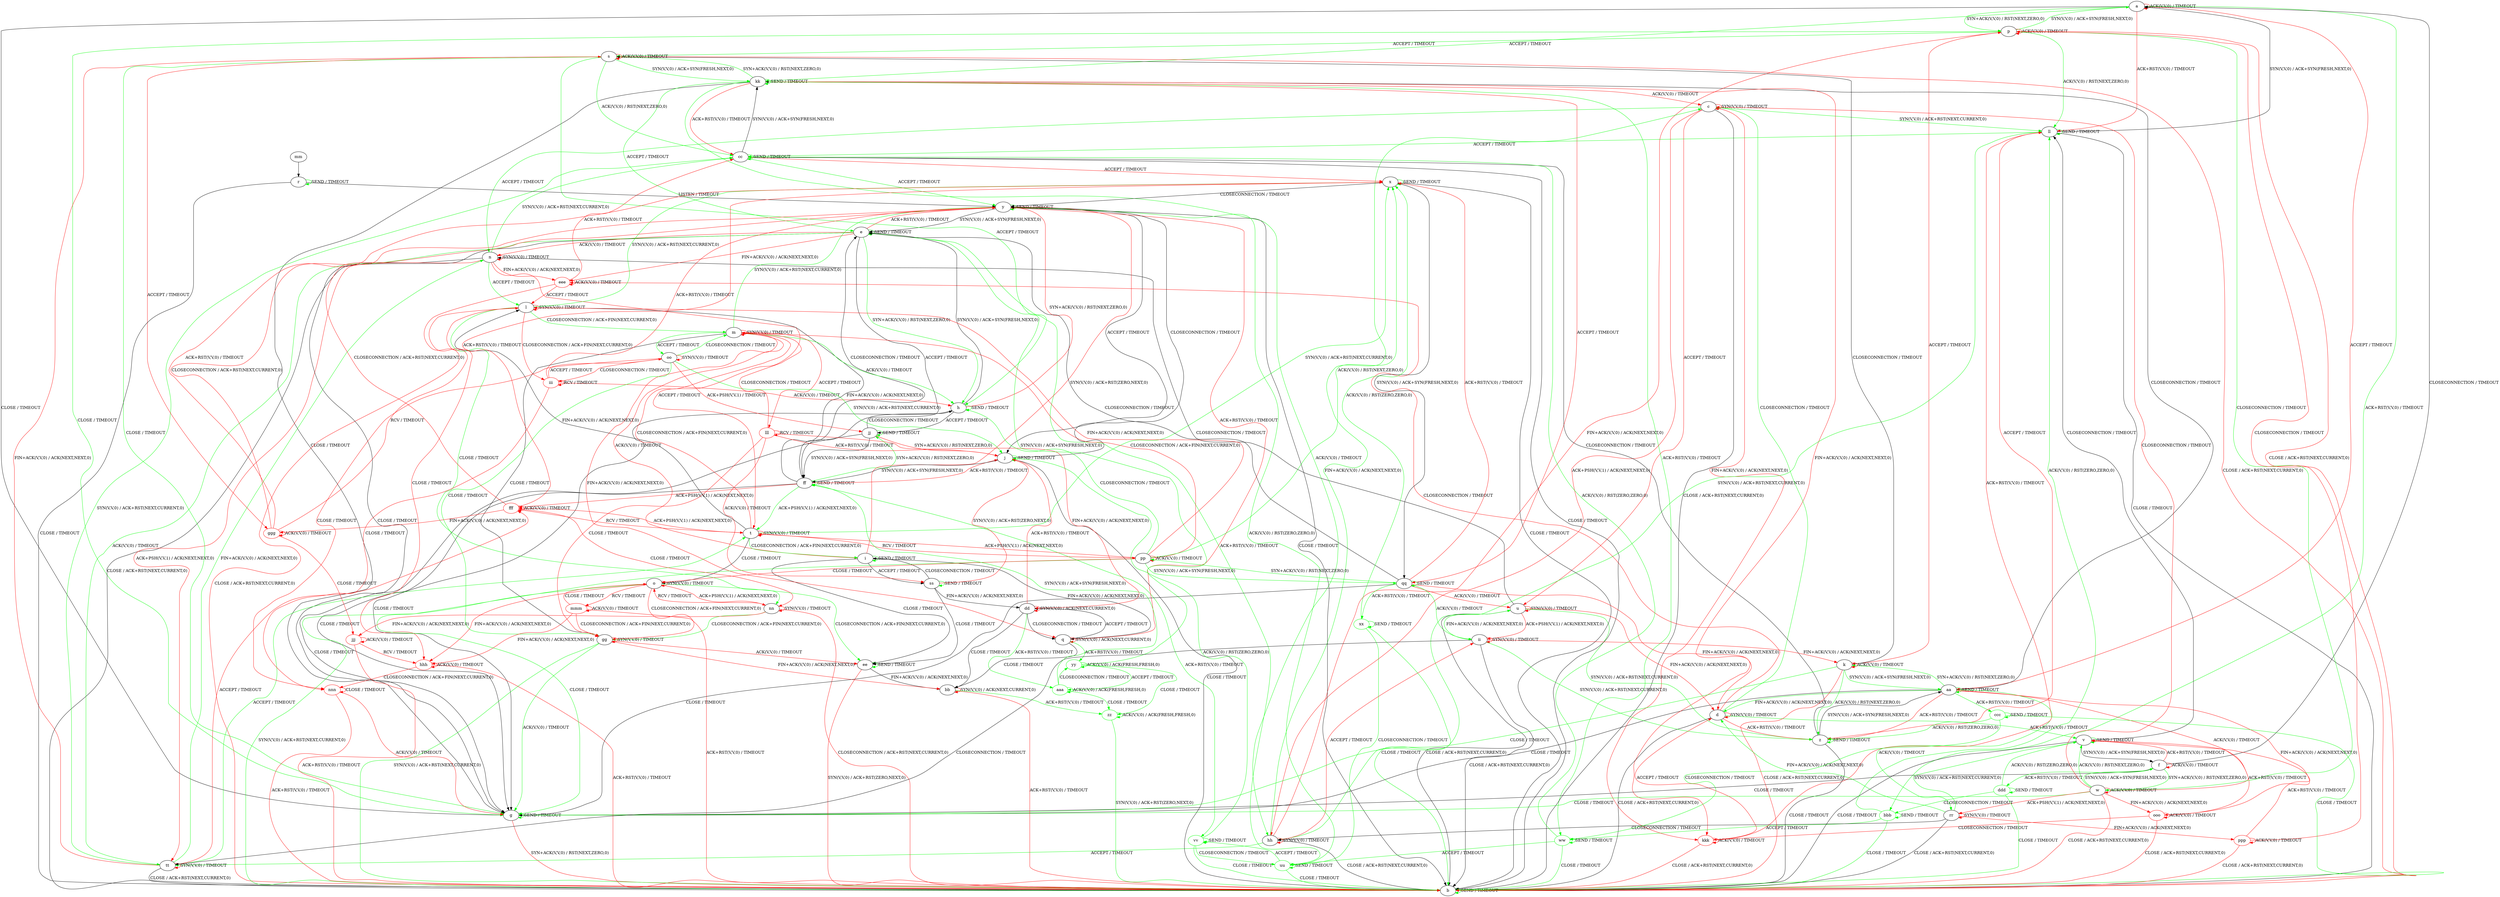 digraph "" {
	graph ["Incoming time"=4106.524223566055,
		"Outgoing time"=10256.274591684341,
		Output="{'States': 68, 'Transitions': 1023, 'Filename': '../results/tcp/TCP_Linux_Server-TCP_FreeBSD_Server-z3-2.dot'}",
		Reference="{'States': 58, 'Transitions': 685, 'Filename': '../subjects/tcp/TCP_Linux_Server.dot'}",
		Solver=z3,
		Updated="{'States': 56, 'Transitions': 716, 'Filename': '../subjects/tcp/TCP_FreeBSD_Server.dot'}",
		"f-measure"=0.5396145610278372,
		precision=0.5279329608938548,
		recall=0.5518248175182482
	];
	a -> a [key=0,
	color=red,
	label="ACK(V,V,0) / TIMEOUT"];
a -> g [key=0,
label="CLOSE / TIMEOUT"];
a -> p [key=0,
color=green,
label="SYN+ACK(V,V,0) / RST(NEXT,ZERO,0)"];
a -> aa [key=0,
color=red,
label="ACCEPT / TIMEOUT"];
a -> kk [key=0,
color=green,
label="ACCEPT / TIMEOUT"];
a -> ll [key=0,
color=red,
label="ACK+RST(V,V,0) / TIMEOUT"];
bbb [color=green];
a -> bbb [key=0,
color=green,
label="ACK+RST(V,V,0) / TIMEOUT"];
b -> b [key=0,
color=green,
label="SEND / TIMEOUT"];
c -> b [key=0,
label="CLOSE / ACK+RST(NEXT,CURRENT,0)"];
c -> c [key=0,
color=red,
label="SYN(V,V,0) / TIMEOUT"];
c -> n [key=0,
color=green,
label="ACCEPT / TIMEOUT"];
c -> u [key=0,
color=red,
label="ACCEPT / TIMEOUT"];
c -> hh [key=0,
color=red,
label="ACK+PSH(V,V,1) / ACK(NEXT,NEXT,0)"];
c -> ll [key=0,
color=green,
label="SYN(V,V,0) / ACK+RST(NEXT,CURRENT,0)"];
kkk [color=red];
c -> kkk [key=0,
color=red,
label="FIN+ACK(V,V,0) / ACK(NEXT,NEXT,0)"];
d -> b [key=0,
label="CLOSE / ACK+RST(NEXT,CURRENT,0)"];
d -> c [key=0,
color=green,
label="CLOSECONNECTION / TIMEOUT"];
d -> d [key=0,
color=red,
label="SYN(V,V,0) / TIMEOUT"];
d -> v [key=0,
color=green,
label="ACK+RST(V,V,0) / TIMEOUT"];
d -> z [key=0,
color=red,
label="ACK+RST(V,V,0) / TIMEOUT"];
eee [color=red];
d -> eee [key=0,
color=red,
label="CLOSECONNECTION / TIMEOUT"];
e -> e [key=0,
color=green,
label="SEND / TIMEOUT"];
e -> g [key=0,
label="CLOSE / TIMEOUT"];
e -> h [key=0,
color=green,
label="SYN+ACK(V,V,0) / RST(NEXT,ZERO,0)"];
e -> n [key=0,
color=red,
label="ACK(V,V,0) / TIMEOUT"];
e -> y [key=0,
color=red,
label="ACK+RST(V,V,0) / TIMEOUT"];
e -> ff [key=0,
label="ACCEPT / TIMEOUT"];
e -> tt [key=0,
color=green,
label="ACK(V,V,0) / TIMEOUT"];
uu [color=green];
e -> uu [key=0,
color=green,
label="ACK+RST(V,V,0) / TIMEOUT"];
e -> eee [key=0,
color=red,
label="FIN+ACK(V,V,0) / ACK(NEXT,NEXT,0)"];
f -> a [key=0,
label="CLOSECONNECTION / TIMEOUT"];
f -> f [key=0,
color=red,
label="ACK(V,V,0) / TIMEOUT"];
f -> g [key=0,
label="CLOSE / TIMEOUT"];
f -> v [key=0,
color=red,
label="ACK+RST(V,V,0) / TIMEOUT"];
f -> w [key=0,
color=green,
label="SYN+ACK(V,V,0) / RST(NEXT,ZERO,0)"];
ddd [color=green];
f -> ddd [key=0,
color=green,
label="ACK+RST(V,V,0) / TIMEOUT"];
g -> b [key=0,
color=red,
label="SYN+ACK(V,V,0) / RST(NEXT,ZERO,0)"];
g -> g [key=0,
color=green,
label="SEND / TIMEOUT"];
h -> e [key=0,
label="SYN(V,V,0) / ACK+SYN(FRESH,NEXT,0)"];
h -> g [key=0,
label="CLOSE / TIMEOUT"];
h -> h [key=0,
color=green,
label="SEND / TIMEOUT"];
h -> y [key=0,
color=red,
label="SYN+ACK(V,V,0) / RST(NEXT,ZERO,0)"];
h -> jj [key=0,
label="ACCEPT / TIMEOUT"];
i -> i [key=0,
color=green,
label="SEND / TIMEOUT"];
i -> q [key=0,
label="FIN+ACK(V,V,0) / ACK(NEXT,NEXT,0)"];
i -> y [key=0,
color=red,
label="SYN(V,V,0) / ACK+RST(ZERO,NEXT,0)"];
i -> ee [key=0,
label="CLOSE / TIMEOUT"];
i -> ss [key=0,
label="ACCEPT / TIMEOUT"];
j -> b [key=0,
label="CLOSE / TIMEOUT"];
j -> j [key=0,
color=green,
label="SEND / TIMEOUT"];
j -> y [key=0,
label="CLOSECONNECTION / TIMEOUT"];
j -> ff [key=0,
label="SYN(V,V,0) / ACK+SYN(FRESH,NEXT,0)"];
k -> b [key=0,
color=red,
label="CLOSE / ACK+RST(NEXT,CURRENT,0)"];
k -> g [key=0,
color=green,
label="CLOSE / TIMEOUT"];
k -> k [key=0,
color=red,
label="ACK(V,V,0) / TIMEOUT"];
k -> s [key=0,
label="CLOSECONNECTION / TIMEOUT"];
k -> z [key=0,
color=green,
label="ACK(V,V,0) / RST(NEXT,ZERO,0)"];
k -> aa [key=0,
color=green,
label="SYN(V,V,0) / ACK+SYN(FRESH,NEXT,0)"];
l -> l [key=0,
color=red,
label="SYN(V,V,0) / TIMEOUT"];
l -> m [key=0,
color=green,
label="CLOSECONNECTION / ACK+FIN(NEXT,CURRENT,0)"];
l -> x [key=0,
color=green,
label="SYN(V,V,0) / ACK+RST(NEXT,CURRENT,0)"];
l -> nn [key=0,
color=green,
label="CLOSE / TIMEOUT"];
hhh [color=red];
l -> hhh [key=0,
color=red,
label="CLOSE / TIMEOUT"];
iii [color=red];
l -> iii [key=0,
color=red,
label="CLOSECONNECTION / ACK+FIN(NEXT,CURRENT,0)"];
m -> h [key=0,
color=green,
label="ACK(V,V,0) / TIMEOUT"];
m -> i [key=0,
color=red,
label="ACK(V,V,0) / TIMEOUT"];
m -> m [key=0,
color=red,
label="SYN(V,V,0) / TIMEOUT"];
m -> q [key=0,
color=red,
label="FIN+ACK(V,V,0) / ACK(NEXT,NEXT,0)"];
m -> y [key=0,
color=green,
label="SYN(V,V,0) / ACK+RST(NEXT,CURRENT,0)"];
m -> gg [key=0,
label="CLOSE / TIMEOUT"];
m -> oo [key=0,
color=green,
label="ACCEPT / TIMEOUT"];
lll [color=red];
m -> lll [key=0,
color=red,
label="ACCEPT / TIMEOUT"];
n -> b [key=0,
label="CLOSE / ACK+RST(NEXT,CURRENT,0)"];
n -> l [key=0,
color=green,
label="ACCEPT / TIMEOUT"];
n -> n [key=0,
color=red,
label="SYN(V,V,0) / TIMEOUT"];
n -> t [key=0,
color=red,
label="ACCEPT / TIMEOUT"];
n -> cc [key=0,
color=green,
label="SYN(V,V,0) / ACK+RST(NEXT,CURRENT,0)"];
n -> tt [key=0,
color=red,
label="ACK+PSH(V,V,1) / ACK(NEXT,NEXT,0)"];
n -> eee [key=0,
color=red,
label="FIN+ACK(V,V,0) / ACK(NEXT,NEXT,0)"];
o -> b [key=0,
color=green,
label="SYN(V,V,0) / ACK+RST(NEXT,CURRENT,0)"];
o -> o [key=0,
color=red,
label="SYN(V,V,0) / TIMEOUT"];
o -> ee [key=0,
color=green,
label="CLOSECONNECTION / ACK+FIN(NEXT,CURRENT,0)"];
o -> gg [key=0,
color=red,
label="CLOSECONNECTION / ACK+FIN(NEXT,CURRENT,0)"];
o -> nn [key=0,
color=red,
label="ACK+PSH(V,V,1) / ACK(NEXT,NEXT,0)"];
o -> hhh [key=0,
color=red,
label="FIN+ACK(V,V,0) / ACK(NEXT,NEXT,0)"];
mmm [color=red];
o -> mmm [key=0,
color=red,
label="RCV / TIMEOUT"];
p -> a [key=0,
color=green,
label="SYN(V,V,0) / ACK+SYN(FRESH,NEXT,0)"];
p -> b [key=0,
color=red,
label="CLOSE / ACK+RST(NEXT,CURRENT,0)"];
p -> g [key=0,
color=green,
label="CLOSE / TIMEOUT"];
p -> k [key=0,
color=red,
label="ACCEPT / TIMEOUT"];
p -> p [key=0,
color=red,
label="ACK(V,V,0) / TIMEOUT"];
p -> s [key=0,
color=green,
label="ACCEPT / TIMEOUT"];
p -> ll [key=0,
color=green,
label="ACK(V,V,0) / RST(NEXT,ZERO,0)"];
q -> q [key=0,
color=red,
label="SYN(V,V,0) / ACK(NEXT,CURRENT,0)"];
q -> y [key=0,
color=red,
label="ACK+RST(V,V,0) / TIMEOUT"];
q -> bb [key=0,
label="CLOSE / TIMEOUT"];
q -> dd [key=0,
label="ACCEPT / TIMEOUT"];
yy [color=green];
q -> yy [key=0,
color=green,
label="ACK+RST(V,V,0) / TIMEOUT"];
r -> b [key=0,
label="CLOSE / TIMEOUT"];
r -> r [key=0,
color=green,
label="SEND / TIMEOUT"];
r -> y [key=0,
label="LISTEN / TIMEOUT"];
s -> b [key=0,
color=red,
label="CLOSE / ACK+RST(NEXT,CURRENT,0)"];
s -> g [key=0,
color=green,
label="CLOSE / TIMEOUT"];
s -> h [key=0,
color=green,
label="ACCEPT / TIMEOUT"];
s -> s [key=0,
color=red,
label="ACK(V,V,0) / TIMEOUT"];
s -> cc [key=0,
color=green,
label="ACK(V,V,0) / RST(NEXT,ZERO,0)"];
s -> kk [key=0,
color=green,
label="SYN(V,V,0) / ACK+SYN(FRESH,NEXT,0)"];
ggg [color=red];
s -> ggg [key=0,
color=red,
label="ACCEPT / TIMEOUT"];
t -> i [key=0,
color=green,
label="CLOSECONNECTION / ACK+FIN(NEXT,CURRENT,0)"];
t -> l [key=0,
label="FIN+ACK(V,V,0) / ACK(NEXT,NEXT,0)"];
t -> m [key=0,
color=red,
label="CLOSECONNECTION / ACK+FIN(NEXT,CURRENT,0)"];
t -> o [key=0,
label="CLOSE / TIMEOUT"];
t -> t [key=0,
color=red,
label="SYN(V,V,0) / TIMEOUT"];
t -> x [key=0,
color=green,
label="SYN(V,V,0) / ACK+RST(NEXT,CURRENT,0)"];
t -> pp [key=0,
color=red,
label="RCV / TIMEOUT"];
fff [color=red];
t -> fff [key=0,
color=red,
label="ACK+PSH(V,V,1) / ACK(NEXT,NEXT,0)"];
u -> b [key=0,
label="CLOSE / ACK+RST(NEXT,CURRENT,0)"];
u -> d [key=0,
color=red,
label="FIN+ACK(V,V,0) / ACK(NEXT,NEXT,0)"];
u -> n [key=0,
label="CLOSECONNECTION / TIMEOUT"];
u -> u [key=0,
color=red,
label="SYN(V,V,0) / TIMEOUT"];
u -> z [key=0,
color=green,
label="SYN(V,V,0) / ACK+RST(NEXT,CURRENT,0)"];
u -> ii [key=0,
color=red,
label="ACK+PSH(V,V,1) / ACK(NEXT,NEXT,0)"];
v -> b [key=0,
label="CLOSE / TIMEOUT"];
v -> f [key=0,
label="SYN(V,V,0) / ACK+SYN(FRESH,NEXT,0)"];
v -> v [key=0,
color=green,
label="SEND / TIMEOUT"];
v -> ll [key=0,
label="CLOSECONNECTION / TIMEOUT"];
w -> b [key=0,
color=red,
label="CLOSE / ACK+RST(NEXT,CURRENT,0)"];
w -> c [key=0,
color=red,
label="CLOSECONNECTION / TIMEOUT"];
w -> f [key=0,
color=green,
label="SYN(V,V,0) / ACK+SYN(FRESH,NEXT,0)"];
w -> g [key=0,
color=green,
label="CLOSE / TIMEOUT"];
w -> p [key=0,
color=green,
label="CLOSECONNECTION / TIMEOUT"];
w -> v [key=0,
color=green,
label="ACK(V,V,0) / RST(NEXT,ZERO,0)"];
w -> w [key=0,
color=red,
label="ACK(V,V,0) / TIMEOUT"];
w -> rr [key=0,
color=red,
label="ACK+PSH(V,V,1) / ACK(NEXT,NEXT,0)"];
ooo [color=red];
w -> ooo [key=0,
color=red,
label="FIN+ACK(V,V,0) / ACK(NEXT,NEXT,0)"];
x -> b [key=0,
label="CLOSE / TIMEOUT"];
x -> x [key=0,
color=green,
label="SEND / TIMEOUT"];
x -> y [key=0,
label="CLOSECONNECTION / TIMEOUT"];
x -> qq [key=0,
label="SYN(V,V,0) / ACK+SYN(FRESH,NEXT,0)"];
y -> b [key=0,
label="CLOSE / TIMEOUT"];
y -> e [key=0,
label="SYN(V,V,0) / ACK+SYN(FRESH,NEXT,0)"];
y -> j [key=0,
label="ACCEPT / TIMEOUT"];
y -> y [key=0,
color=green,
label="SEND / TIMEOUT"];
z -> b [key=0,
label="CLOSE / TIMEOUT"];
z -> z [key=0,
color=green,
label="SEND / TIMEOUT"];
z -> aa [key=0,
label="SYN(V,V,0) / ACK+SYN(FRESH,NEXT,0)"];
z -> cc [key=0,
label="CLOSECONNECTION / TIMEOUT"];
aa -> d [key=0,
color=green,
label="FIN+ACK(V,V,0) / ACK(NEXT,NEXT,0)"];
aa -> g [key=0,
label="CLOSE / TIMEOUT"];
aa -> k [key=0,
color=green,
label="SYN+ACK(V,V,0) / RST(NEXT,ZERO,0)"];
aa -> w [key=0,
color=red,
label="ACK(V,V,0) / TIMEOUT"];
aa -> z [key=0,
color=red,
label="ACK+RST(V,V,0) / TIMEOUT"];
aa -> aa [key=0,
color=green,
label="SEND / TIMEOUT"];
aa -> kk [key=0,
label="CLOSECONNECTION / TIMEOUT"];
aa -> rr [key=0,
color=green,
label="ACK(V,V,0) / TIMEOUT"];
ccc [color=green];
aa -> ccc [key=0,
color=green,
label="ACK+RST(V,V,0) / TIMEOUT"];
aa -> ooo [key=0,
color=red,
label="FIN+ACK(V,V,0) / ACK(NEXT,NEXT,0)"];
bb -> b [key=0,
color=red,
label="ACK+RST(V,V,0) / TIMEOUT"];
bb -> bb [key=0,
color=red,
label="SYN(V,V,0) / ACK(NEXT,CURRENT,0)"];
zz [color=green];
bb -> zz [key=0,
color=green,
label="ACK+RST(V,V,0) / TIMEOUT"];
cc -> b [key=0,
label="CLOSE / TIMEOUT"];
cc -> x [key=0,
color=red,
label="ACCEPT / TIMEOUT"];
cc -> y [key=0,
color=green,
label="ACCEPT / TIMEOUT"];
cc -> cc [key=0,
color=green,
label="SEND / TIMEOUT"];
cc -> kk [key=0,
label="SYN(V,V,0) / ACK+SYN(FRESH,NEXT,0)"];
dd -> j [key=0,
color=red,
label="ACK+RST(V,V,0) / TIMEOUT"];
dd -> q [key=0,
label="CLOSECONNECTION / TIMEOUT"];
dd -> bb [key=0,
label="CLOSE / TIMEOUT"];
dd -> dd [key=0,
color=red,
label="SYN(V,V,0) / ACK(NEXT,CURRENT,0)"];
aaa [color=green];
dd -> aaa [key=0,
color=green,
label="ACK+RST(V,V,0) / TIMEOUT"];
ee -> b [key=0,
color=red,
label="SYN(V,V,0) / ACK+RST(ZERO,NEXT,0)"];
ee -> bb [key=0,
label="FIN+ACK(V,V,0) / ACK(NEXT,NEXT,0)"];
ee -> ee [key=0,
color=green,
label="SEND / TIMEOUT"];
ff -> e [key=0,
label="CLOSECONNECTION / TIMEOUT"];
ff -> g [key=0,
label="CLOSE / TIMEOUT"];
ff -> j [key=0,
color=red,
label="ACK+RST(V,V,0) / TIMEOUT"];
ff -> l [key=0,
label="FIN+ACK(V,V,0) / ACK(NEXT,NEXT,0)"];
ff -> t [key=0,
color=green,
label="ACK+PSH(V,V,1) / ACK(NEXT,NEXT,0)"];
ff -> ff [key=0,
color=green,
label="SEND / TIMEOUT"];
ff -> jj [key=0,
color=green,
label="SYN+ACK(V,V,0) / RST(NEXT,ZERO,0)"];
vv [color=green];
ff -> vv [key=0,
color=green,
label="ACK+RST(V,V,0) / TIMEOUT"];
ff -> fff [key=0,
color=red,
label="ACK+PSH(V,V,1) / ACK(NEXT,NEXT,0)"];
gg -> b [key=0,
color=green,
label="SYN(V,V,0) / ACK+RST(NEXT,CURRENT,0)"];
gg -> g [key=0,
color=green,
label="ACK(V,V,0) / TIMEOUT"];
gg -> bb [key=0,
color=red,
label="FIN+ACK(V,V,0) / ACK(NEXT,NEXT,0)"];
gg -> ee [key=0,
color=red,
label="ACK(V,V,0) / TIMEOUT"];
gg -> gg [key=0,
color=red,
label="SYN(V,V,0) / TIMEOUT"];
hh -> b [key=0,
label="CLOSE / ACK+RST(NEXT,CURRENT,0)"];
hh -> c [key=0,
color=green,
label="FIN+ACK(V,V,0) / ACK(NEXT,NEXT,0)"];
hh -> p [key=0,
color=red,
label="FIN+ACK(V,V,0) / ACK(NEXT,NEXT,0)"];
hh -> hh [key=0,
color=red,
label="SYN(V,V,0) / TIMEOUT"];
hh -> ii [key=0,
color=red,
label="ACCEPT / TIMEOUT"];
hh -> ll [key=0,
color=green,
label="SYN(V,V,0) / ACK+RST(NEXT,CURRENT,0)"];
hh -> tt [key=0,
color=green,
label="ACCEPT / TIMEOUT"];
ii -> b [key=0,
label="CLOSE / ACK+RST(NEXT,CURRENT,0)"];
ii -> k [key=0,
color=red,
label="FIN+ACK(V,V,0) / ACK(NEXT,NEXT,0)"];
ii -> u [key=0,
color=green,
label="FIN+ACK(V,V,0) / ACK(NEXT,NEXT,0)"];
ii -> z [key=0,
color=green,
label="SYN(V,V,0) / ACK+RST(NEXT,CURRENT,0)"];
ii -> ii [key=0,
color=red,
label="SYN(V,V,0) / TIMEOUT"];
ii -> tt [key=0,
label="CLOSECONNECTION / TIMEOUT"];
jj -> g [key=0,
label="CLOSE / TIMEOUT"];
jj -> h [key=0,
label="CLOSECONNECTION / TIMEOUT"];
jj -> j [key=0,
color=red,
label="SYN+ACK(V,V,0) / RST(NEXT,ZERO,0)"];
jj -> ff [key=0,
label="SYN(V,V,0) / ACK+SYN(FRESH,NEXT,0)"];
jj -> jj [key=0,
color=green,
label="SEND / TIMEOUT"];
kk -> c [key=0,
color=red,
label="ACK(V,V,0) / TIMEOUT"];
kk -> e [key=0,
color=green,
label="ACCEPT / TIMEOUT"];
kk -> g [key=0,
label="CLOSE / TIMEOUT"];
kk -> s [key=0,
color=green,
label="SYN+ACK(V,V,0) / RST(NEXT,ZERO,0)"];
kk -> cc [key=0,
color=red,
label="ACK+RST(V,V,0) / TIMEOUT"];
kk -> hh [key=0,
color=green,
label="ACK(V,V,0) / TIMEOUT"];
kk -> kk [key=0,
color=green,
label="SEND / TIMEOUT"];
kk -> qq [key=0,
color=red,
label="ACCEPT / TIMEOUT"];
ww [color=green];
kk -> ww [key=0,
color=green,
label="ACK+RST(V,V,0) / TIMEOUT"];
kk -> kkk [key=0,
color=red,
label="FIN+ACK(V,V,0) / ACK(NEXT,NEXT,0)"];
ll -> a [key=0,
label="SYN(V,V,0) / ACK+SYN(FRESH,NEXT,0)"];
ll -> b [key=0,
label="CLOSE / TIMEOUT"];
ll -> z [key=0,
color=red,
label="ACCEPT / TIMEOUT"];
ll -> cc [key=0,
color=green,
label="ACCEPT / TIMEOUT"];
ll -> ll [key=0,
color=green,
label="SEND / TIMEOUT"];
mm -> r [key=0];
nn -> b [key=0,
color=red,
label="CLOSECONNECTION / ACK+RST(NEXT,CURRENT,0)"];
nn -> o [key=0,
color=red,
label="RCV / TIMEOUT"];
nn -> gg [key=0,
color=green,
label="CLOSECONNECTION / ACK+FIN(NEXT,CURRENT,0)"];
nn -> nn [key=0,
color=red,
label="SYN(V,V,0) / TIMEOUT"];
jjj [color=red];
nn -> jjj [key=0,
color=red,
label="FIN+ACK(V,V,0) / ACK(NEXT,NEXT,0)"];
oo -> j [key=0,
color=green,
label="SYN(V,V,0) / ACK+RST(NEXT,CURRENT,0)"];
oo -> m [key=0,
color=green,
label="CLOSECONNECTION / TIMEOUT"];
oo -> gg [key=0,
color=green,
label="CLOSE / TIMEOUT"];
oo -> jj [key=0,
color=red,
label="ACK+PSH(V,V,1) / TIMEOUT"];
oo -> oo [key=0,
color=red,
label="SYN(V,V,0) / TIMEOUT"];
oo -> iii [key=0,
color=red,
label="CLOSECONNECTION / TIMEOUT"];
nnn [color=red];
oo -> nnn [key=0,
color=red,
label="CLOSE / TIMEOUT"];
pp -> g [key=0,
color=green,
label="CLOSE / TIMEOUT"];
pp -> h [key=0,
color=green,
label="CLOSECONNECTION / TIMEOUT"];
pp -> l [key=0,
color=red,
label="FIN+ACK(V,V,0) / ACK(NEXT,NEXT,0)"];
pp -> m [key=0,
color=red,
label="CLOSECONNECTION / ACK+FIN(NEXT,CURRENT,0)"];
pp -> o [key=0,
color=red,
label="CLOSE / TIMEOUT"];
pp -> t [key=0,
color=red,
label="ACK+PSH(V,V,1) / ACK(NEXT,NEXT,0)"];
pp -> x [key=0,
color=green,
label="ACK(V,V,0) / RST(NEXT,ZERO,0)"];
pp -> pp [key=0,
color=red,
label="ACK(V,V,0) / TIMEOUT"];
pp -> qq [key=0,
color=green,
label="SYN(V,V,0) / ACK+SYN(FRESH,NEXT,0)"];
qq -> d [key=0,
color=red,
label="FIN+ACK(V,V,0) / ACK(NEXT,NEXT,0)"];
qq -> e [key=0,
label="CLOSECONNECTION / TIMEOUT"];
qq -> g [key=0,
label="CLOSE / TIMEOUT"];
qq -> u [key=0,
color=red,
label="ACK(V,V,0) / TIMEOUT"];
qq -> x [key=0,
color=red,
label="ACK+RST(V,V,0) / TIMEOUT"];
qq -> ii [key=0,
color=green,
label="ACK(V,V,0) / TIMEOUT"];
qq -> pp [key=0,
color=green,
label="SYN+ACK(V,V,0) / RST(NEXT,ZERO,0)"];
qq -> qq [key=0,
color=green,
label="SEND / TIMEOUT"];
xx [color=green];
qq -> xx [key=0,
color=green,
label="ACK+RST(V,V,0) / TIMEOUT"];
rr -> b [key=0,
label="CLOSE / ACK+RST(NEXT,CURRENT,0)"];
rr -> d [key=0,
color=green,
label="FIN+ACK(V,V,0) / ACK(NEXT,NEXT,0)"];
rr -> v [key=0,
color=green,
label="SYN(V,V,0) / ACK+RST(NEXT,CURRENT,0)"];
rr -> hh [key=0,
label="CLOSECONNECTION / TIMEOUT"];
rr -> rr [key=0,
color=red,
label="SYN(V,V,0) / TIMEOUT"];
ppp [color=red];
rr -> ppp [key=0,
color=red,
label="FIN+ACK(V,V,0) / ACK(NEXT,NEXT,0)"];
ss -> i [key=0,
label="CLOSECONNECTION / TIMEOUT"];
ss -> j [key=0,
color=red,
label="SYN(V,V,0) / ACK+RST(ZERO,NEXT,0)"];
ss -> dd [key=0,
label="FIN+ACK(V,V,0) / ACK(NEXT,NEXT,0)"];
ss -> ee [key=0,
label="CLOSE / TIMEOUT"];
ss -> ss [key=0,
color=green,
label="SEND / TIMEOUT"];
tt -> b [key=0,
label="CLOSE / ACK+RST(NEXT,CURRENT,0)"];
tt -> n [key=0,
color=green,
label="FIN+ACK(V,V,0) / ACK(NEXT,NEXT,0)"];
tt -> s [key=0,
color=red,
label="FIN+ACK(V,V,0) / ACK(NEXT,NEXT,0)"];
tt -> t [key=0,
color=green,
label="ACCEPT / TIMEOUT"];
tt -> cc [key=0,
color=green,
label="SYN(V,V,0) / ACK+RST(NEXT,CURRENT,0)"];
tt -> tt [key=0,
color=red,
label="SYN(V,V,0) / TIMEOUT"];
tt -> fff [key=0,
color=red,
label="ACCEPT / TIMEOUT"];
uu -> b [key=0,
color=green,
label="CLOSE / TIMEOUT"];
uu -> y [key=0,
color=green,
label="ACK(V,V,0) / RST(ZERO,ZERO,0)"];
uu -> uu [key=0,
color=green,
label="SEND / TIMEOUT"];
uu -> vv [key=0,
color=green,
label="ACCEPT / TIMEOUT"];
vv -> b [key=0,
color=green,
label="CLOSE / TIMEOUT"];
vv -> j [key=0,
color=green,
label="ACK(V,V,0) / RST(ZERO,ZERO,0)"];
vv -> uu [key=0,
color=green,
label="CLOSECONNECTION / TIMEOUT"];
vv -> vv [key=0,
color=green,
label="SEND / TIMEOUT"];
ww -> b [key=0,
color=green,
label="CLOSE / TIMEOUT"];
ww -> cc [key=0,
color=green,
label="ACK(V,V,0) / RST(ZERO,ZERO,0)"];
ww -> uu [key=0,
color=green,
label="ACCEPT / TIMEOUT"];
ww -> ww [key=0,
color=green,
label="SEND / TIMEOUT"];
xx -> b [key=0,
color=green,
label="CLOSE / TIMEOUT"];
xx -> x [key=0,
color=green,
label="ACK(V,V,0) / RST(ZERO,ZERO,0)"];
xx -> uu [key=0,
color=green,
label="CLOSECONNECTION / TIMEOUT"];
xx -> xx [key=0,
color=green,
label="SEND / TIMEOUT"];
yy -> e [key=0,
color=green,
label="SYN(V,V,0) / ACK+SYN(FRESH,NEXT,0)"];
yy -> yy [key=0,
color=green,
label="ACK(V,V,0) / ACK(FRESH,FRESH,0)"];
yy -> zz [key=0,
color=green,
label="CLOSE / TIMEOUT"];
yy -> aaa [key=0,
color=green,
label="ACCEPT / TIMEOUT"];
zz -> b [key=0,
color=green,
label="SYN(V,V,0) / ACK+RST(ZERO,NEXT,0)"];
zz -> zz [key=0,
color=green,
label="ACK(V,V,0) / ACK(FRESH,FRESH,0)"];
aaa -> ff [key=0,
color=green,
label="SYN(V,V,0) / ACK+SYN(FRESH,NEXT,0)"];
aaa -> yy [key=0,
color=green,
label="CLOSECONNECTION / TIMEOUT"];
aaa -> zz [key=0,
color=green,
label="CLOSE / TIMEOUT"];
aaa -> aaa [key=0,
color=green,
label="ACK(V,V,0) / ACK(FRESH,FRESH,0)"];
bbb -> b [key=0,
color=green,
label="CLOSE / TIMEOUT"];
bbb -> ll [key=0,
color=green,
label="ACK(V,V,0) / RST(ZERO,ZERO,0)"];
bbb -> ww [key=0,
color=green,
label="ACCEPT / TIMEOUT"];
bbb -> bbb [key=0,
color=green,
label="SEND / TIMEOUT"];
ccc -> b [key=0,
color=green,
label="CLOSE / TIMEOUT"];
ccc -> z [key=0,
color=green,
label="ACK(V,V,0) / RST(ZERO,ZERO,0)"];
ccc -> ww [key=0,
color=green,
label="CLOSECONNECTION / TIMEOUT"];
ccc -> ccc [key=0,
color=green,
label="SEND / TIMEOUT"];
ddd -> b [key=0,
color=green,
label="CLOSE / TIMEOUT"];
ddd -> v [key=0,
color=green,
label="ACK(V,V,0) / RST(ZERO,ZERO,0)"];
ddd -> bbb [key=0,
color=green,
label="CLOSECONNECTION / TIMEOUT"];
ddd -> ddd [key=0,
color=green,
label="SEND / TIMEOUT"];
eee -> b [key=0,
color=red,
label="CLOSE / ACK+RST(NEXT,CURRENT,0)"];
eee -> l [key=0,
color=red,
label="ACCEPT / TIMEOUT"];
eee -> cc [key=0,
color=red,
label="ACK+RST(V,V,0) / TIMEOUT"];
eee -> eee [key=0,
color=red,
label="ACK(V,V,0) / TIMEOUT"];
fff -> t [key=0,
color=red,
label="RCV / TIMEOUT"];
fff -> x [key=0,
color=red,
label="ACK+RST(V,V,0) / TIMEOUT"];
fff -> y [key=0,
color=red,
label="CLOSECONNECTION / ACK+RST(NEXT,CURRENT,0)"];
fff -> nn [key=0,
color=red,
label="CLOSE / TIMEOUT"];
fff -> fff [key=0,
color=red,
label="ACK(V,V,0) / TIMEOUT"];
fff -> ggg [key=0,
color=red,
label="FIN+ACK(V,V,0) / ACK(NEXT,NEXT,0)"];
ggg -> l [key=0,
color=red,
label="RCV / TIMEOUT"];
ggg -> x [key=0,
color=red,
label="ACK+RST(V,V,0) / TIMEOUT"];
ggg -> y [key=0,
color=red,
label="CLOSECONNECTION / ACK+RST(NEXT,CURRENT,0)"];
ggg -> ggg [key=0,
color=red,
label="ACK(V,V,0) / TIMEOUT"];
ggg -> jjj [key=0,
color=red,
label="CLOSE / TIMEOUT"];
hhh -> b [key=0,
color=red,
label="ACK+RST(V,V,0) / TIMEOUT"];
hhh -> hhh [key=0,
color=red,
label="ACK(V,V,0) / TIMEOUT"];
hhh -> nnn [key=0,
color=red,
label="CLOSECONNECTION / ACK+FIN(NEXT,CURRENT,0)"];
iii -> h [key=0,
color=red,
label="ACK(V,V,0) / TIMEOUT"];
iii -> y [key=0,
color=red,
label="ACK+RST(V,V,0) / TIMEOUT"];
iii -> oo [key=0,
color=red,
label="ACCEPT / TIMEOUT"];
iii -> iii [key=0,
color=red,
label="RCV / TIMEOUT"];
iii -> nnn [key=0,
color=red,
label="CLOSE / TIMEOUT"];
jjj -> b [key=0,
color=red,
label="ACK+RST(V,V,0) / TIMEOUT"];
jjj -> hhh [key=0,
color=red,
label="RCV / TIMEOUT"];
jjj -> jjj [key=0,
color=red,
label="ACK(V,V,0) / TIMEOUT"];
kkk -> b [key=0,
color=red,
label="CLOSE / ACK+RST(NEXT,CURRENT,0)"];
kkk -> d [key=0,
color=red,
label="ACCEPT / TIMEOUT"];
kkk -> ll [key=0,
color=red,
label="ACK+RST(V,V,0) / TIMEOUT"];
kkk -> kkk [key=0,
color=red,
label="ACK(V,V,0) / TIMEOUT"];
lll -> j [key=0,
color=red,
label="ACK+RST(V,V,0) / TIMEOUT"];
lll -> m [key=0,
color=red,
label="CLOSECONNECTION / TIMEOUT"];
lll -> dd [key=0,
color=red,
label="FIN+ACK(V,V,0) / ACK(NEXT,NEXT,0)"];
lll -> gg [key=0,
color=red,
label="CLOSE / TIMEOUT"];
lll -> ss [key=0,
color=red,
label="ACK(V,V,0) / TIMEOUT"];
lll -> lll [key=0,
color=red,
label="RCV / TIMEOUT"];
mmm -> b [key=0,
color=red,
label="ACK+RST(V,V,0) / TIMEOUT"];
mmm -> o [key=0,
color=red,
label="CLOSE / TIMEOUT"];
mmm -> gg [key=0,
color=red,
label="CLOSECONNECTION / ACK+FIN(NEXT,CURRENT,0)"];
mmm -> hhh [key=0,
color=red,
label="FIN+ACK(V,V,0) / ACK(NEXT,NEXT,0)"];
mmm -> mmm [key=0,
color=red,
label="ACK(V,V,0) / TIMEOUT"];
nnn -> b [key=0,
color=red,
label="ACK+RST(V,V,0) / TIMEOUT"];
nnn -> g [key=0,
color=red,
label="ACK(V,V,0) / TIMEOUT"];
nnn -> nnn [key=0,
color=red,
label="CLOSE / TIMEOUT"];
ooo -> b [key=0,
color=red,
label="CLOSE / ACK+RST(NEXT,CURRENT,0)"];
ooo -> v [key=0,
color=red,
label="ACK+RST(V,V,0) / TIMEOUT"];
ooo -> kkk [key=0,
color=red,
label="CLOSECONNECTION / TIMEOUT"];
ooo -> ooo [key=0,
color=red,
label="ACK(V,V,0) / TIMEOUT"];
ppp -> b [key=0,
color=red,
label="CLOSE / ACK+RST(NEXT,CURRENT,0)"];
ppp -> p [key=0,
color=red,
label="CLOSECONNECTION / TIMEOUT"];
ppp -> v [key=0,
color=red,
label="ACK+RST(V,V,0) / TIMEOUT"];
ppp -> ppp [key=0,
color=red,
label="ACK(V,V,0) / TIMEOUT"];
}
